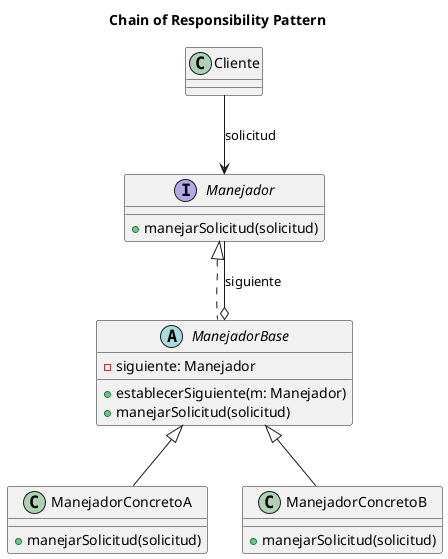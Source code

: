 @startuml chainOfResponsability
' Patrón Cadena de Responsabilidad en español
' Permite pasar una solicitud a lo largo de una cadena de manejadores

title Chain of Responsibility Pattern

interface Manejador {
    +manejarSolicitud(solicitud)
}

abstract class ManejadorBase {
    -siguiente: Manejador
    +establecerSiguiente(m: Manejador)
    +manejarSolicitud(solicitud)
}

class ManejadorConcretoA {
    +manejarSolicitud(solicitud)
}

class ManejadorConcretoB {
    +manejarSolicitud(solicitud)
}

class Cliente

Manejador <|.. ManejadorBase
ManejadorBase <|-- ManejadorConcretoA
ManejadorBase <|-- ManejadorConcretoB
ManejadorBase o-- Manejador : "siguiente"
Cliente --> Manejador : "solicitud"

@enduml